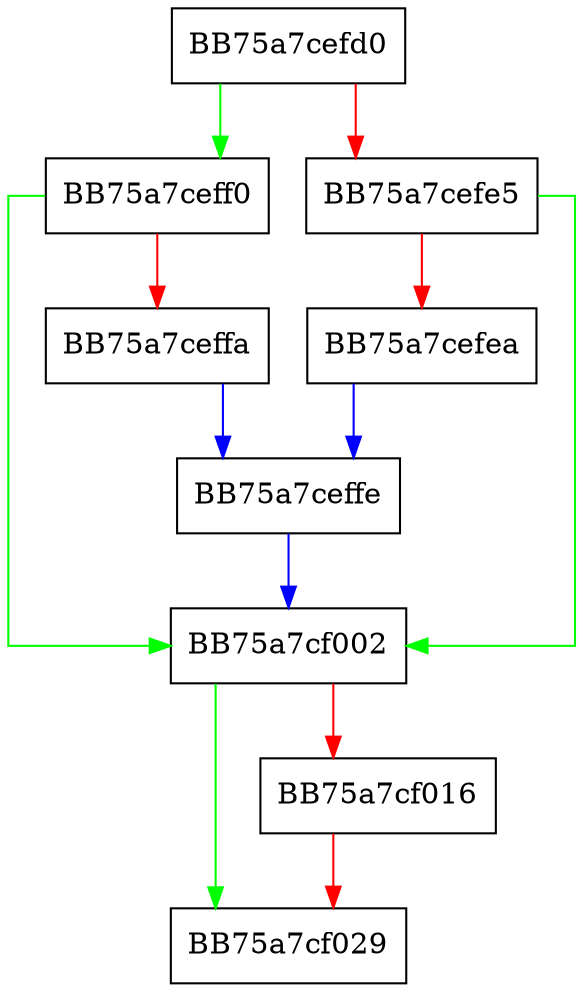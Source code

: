 digraph match_commit {
  node [shape="box"];
  graph [splines=ortho];
  BB75a7cefd0 -> BB75a7ceff0 [color="green"];
  BB75a7cefd0 -> BB75a7cefe5 [color="red"];
  BB75a7cefe5 -> BB75a7cf002 [color="green"];
  BB75a7cefe5 -> BB75a7cefea [color="red"];
  BB75a7cefea -> BB75a7ceffe [color="blue"];
  BB75a7ceff0 -> BB75a7cf002 [color="green"];
  BB75a7ceff0 -> BB75a7ceffa [color="red"];
  BB75a7ceffa -> BB75a7ceffe [color="blue"];
  BB75a7ceffe -> BB75a7cf002 [color="blue"];
  BB75a7cf002 -> BB75a7cf029 [color="green"];
  BB75a7cf002 -> BB75a7cf016 [color="red"];
  BB75a7cf016 -> BB75a7cf029 [color="red"];
}